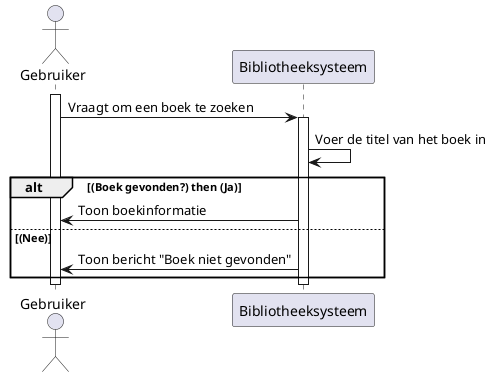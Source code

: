 @startuml
actor Gebruiker
participant "Bibliotheeksysteem" as Bibliotheeksysteem

activate Gebruiker
Gebruiker -> Bibliotheeksysteem: Vraagt om een boek te zoeken
activate Bibliotheeksysteem

Bibliotheeksysteem -> Bibliotheeksysteem: Voer de titel van het boek in
alt (Boek gevonden?) then (Ja)
    Bibliotheeksysteem -> Gebruiker: Toon boekinformatie
else (Nee)
    Bibliotheeksysteem -> Gebruiker: Toon bericht "Boek niet gevonden"
end

deactivate Bibliotheeksysteem
deactivate Gebruiker
@enduml


@startuml
actor User
participant "LibrarySystem" as LibrarySystem

activate User
User -> LibrarySystem: Asks to find a book
activate Librarysystem

LibrarySystem -> LibrarySystem: Enter the title of the book
alt (Book found?) then (Yes)
     LibrarySystem -> User: Show book information
else (No)
     Librarysystem -> User: Show message "Book not found"
end

deactivate Librarysystem
deactivate User
@enduml